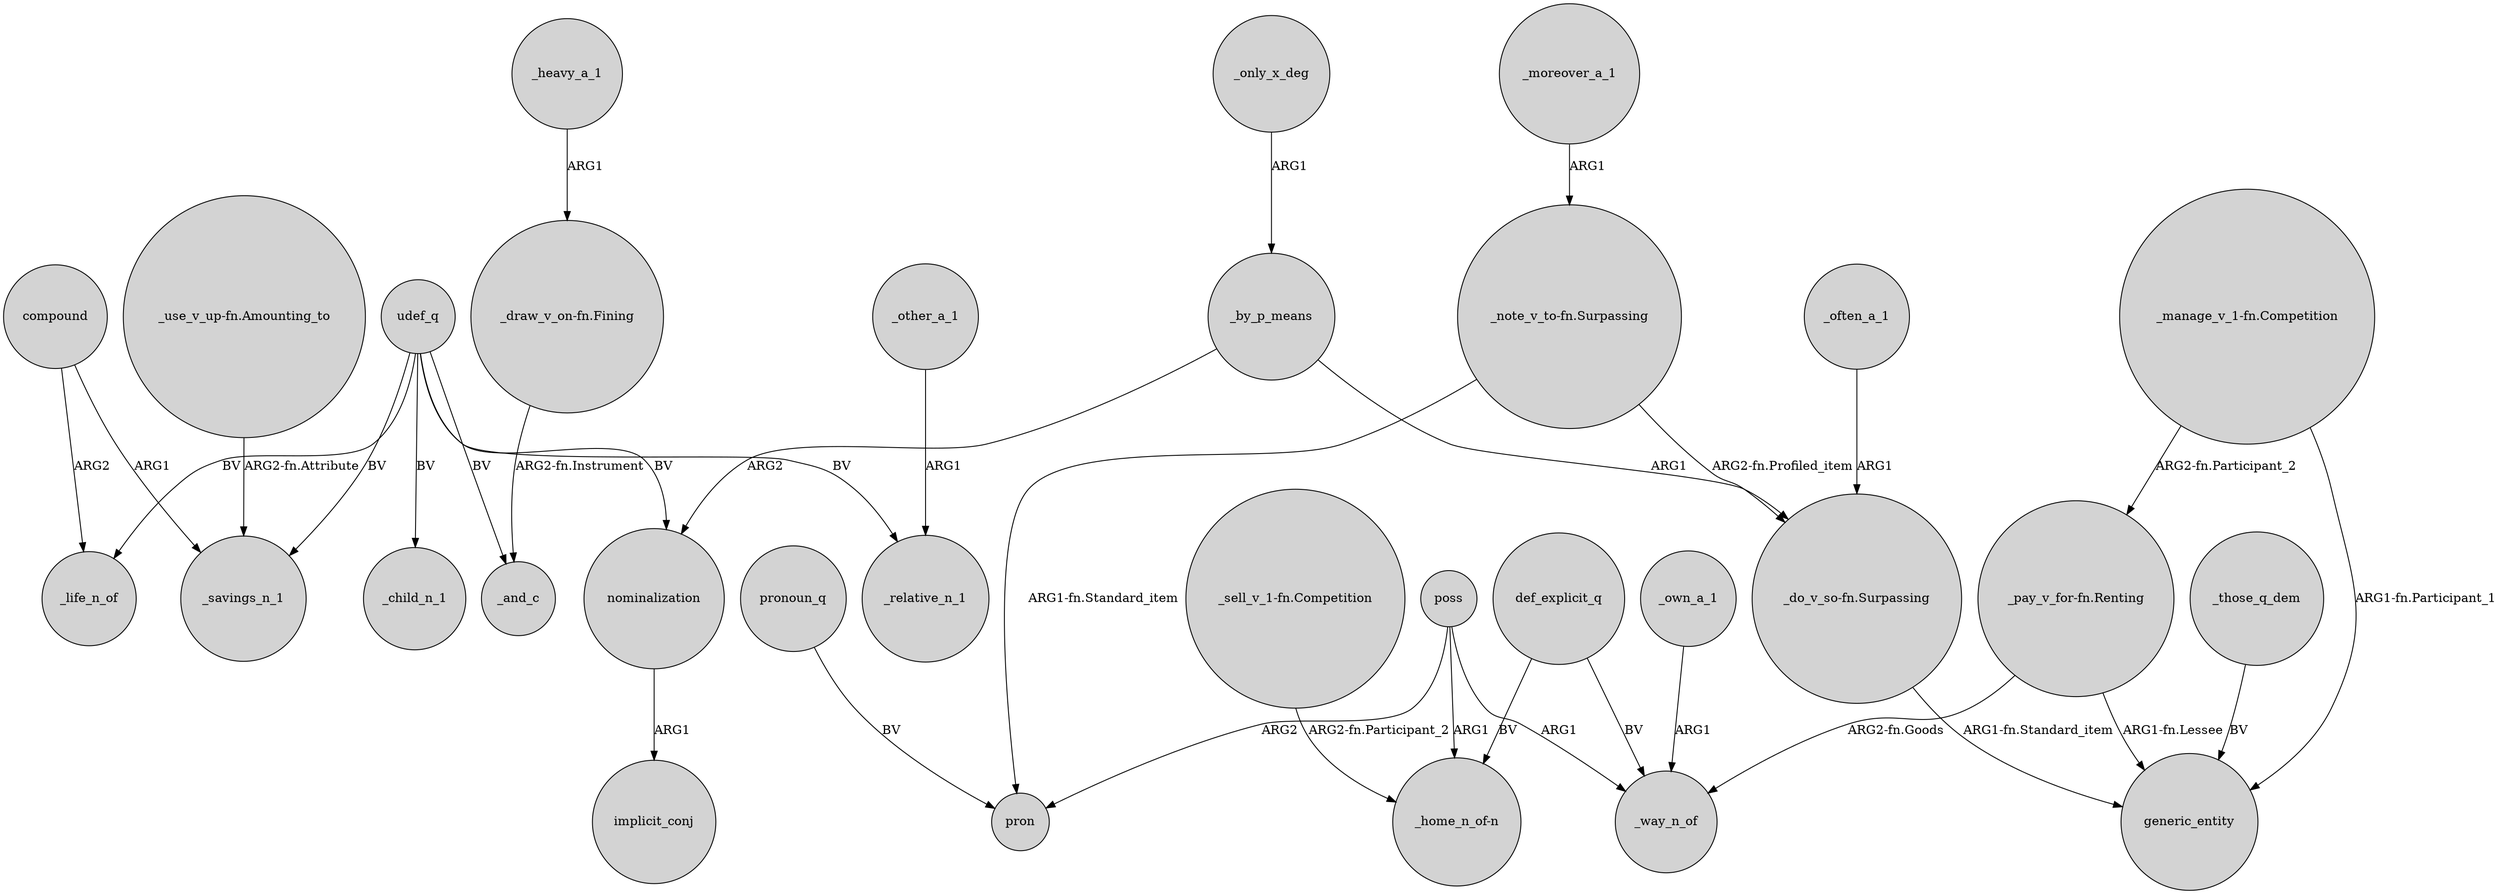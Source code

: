digraph {
	node [shape=circle style=filled]
	udef_q -> _savings_n_1 [label=BV]
	_those_q_dem -> generic_entity [label=BV]
	"_note_v_to-fn.Surpassing" -> "_do_v_so-fn.Surpassing" [label="ARG2-fn.Profiled_item"]
	poss -> _way_n_of [label=ARG1]
	nominalization -> implicit_conj [label=ARG1]
	"_use_v_up-fn.Amounting_to" -> _savings_n_1 [label="ARG2-fn.Attribute"]
	udef_q -> nominalization [label=BV]
	compound -> _life_n_of [label=ARG2]
	"_sell_v_1-fn.Competition" -> "_home_n_of-n" [label="ARG2-fn.Participant_2"]
	udef_q -> _and_c [label=BV]
	udef_q -> _life_n_of [label=BV]
	"_pay_v_for-fn.Renting" -> _way_n_of [label="ARG2-fn.Goods"]
	_own_a_1 -> _way_n_of [label=ARG1]
	pronoun_q -> pron [label=BV]
	"_pay_v_for-fn.Renting" -> generic_entity [label="ARG1-fn.Lessee"]
	poss -> pron [label=ARG2]
	compound -> _savings_n_1 [label=ARG1]
	"_do_v_so-fn.Surpassing" -> generic_entity [label="ARG1-fn.Standard_item"]
	_often_a_1 -> "_do_v_so-fn.Surpassing" [label=ARG1]
	"_note_v_to-fn.Surpassing" -> pron [label="ARG1-fn.Standard_item"]
	def_explicit_q -> _way_n_of [label=BV]
	_by_p_means -> nominalization [label=ARG2]
	_moreover_a_1 -> "_note_v_to-fn.Surpassing" [label=ARG1]
	_only_x_deg -> _by_p_means [label=ARG1]
	"_manage_v_1-fn.Competition" -> "_pay_v_for-fn.Renting" [label="ARG2-fn.Participant_2"]
	udef_q -> _relative_n_1 [label=BV]
	def_explicit_q -> "_home_n_of-n" [label=BV]
	"_manage_v_1-fn.Competition" -> generic_entity [label="ARG1-fn.Participant_1"]
	_heavy_a_1 -> "_draw_v_on-fn.Fining" [label=ARG1]
	_by_p_means -> "_do_v_so-fn.Surpassing" [label=ARG1]
	_other_a_1 -> _relative_n_1 [label=ARG1]
	poss -> "_home_n_of-n" [label=ARG1]
	"_draw_v_on-fn.Fining" -> _and_c [label="ARG2-fn.Instrument"]
	udef_q -> _child_n_1 [label=BV]
}
